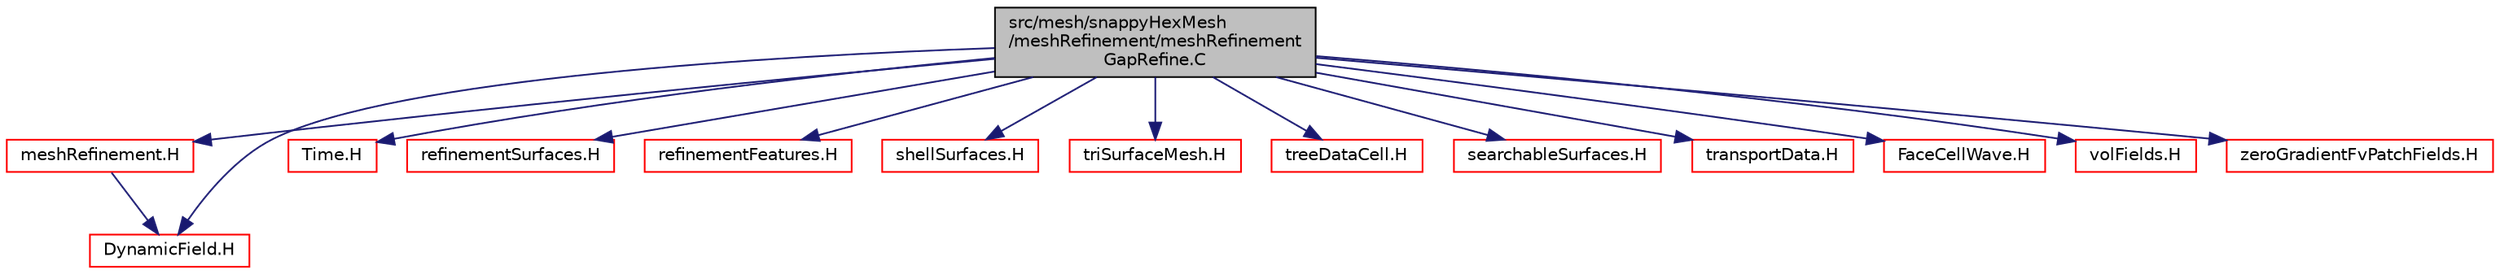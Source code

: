 digraph "src/mesh/snappyHexMesh/meshRefinement/meshRefinementGapRefine.C"
{
  bgcolor="transparent";
  edge [fontname="Helvetica",fontsize="10",labelfontname="Helvetica",labelfontsize="10"];
  node [fontname="Helvetica",fontsize="10",shape=record];
  Node1 [label="src/mesh/snappyHexMesh\l/meshRefinement/meshRefinement\lGapRefine.C",height=0.2,width=0.4,color="black", fillcolor="grey75", style="filled" fontcolor="black"];
  Node1 -> Node2 [color="midnightblue",fontsize="10",style="solid",fontname="Helvetica"];
  Node2 [label="meshRefinement.H",height=0.2,width=0.4,color="red",URL="$meshRefinement_8H.html"];
  Node2 -> Node3 [color="midnightblue",fontsize="10",style="solid",fontname="Helvetica"];
  Node3 [label="DynamicField.H",height=0.2,width=0.4,color="red",URL="$DynamicField_8H.html"];
  Node1 -> Node4 [color="midnightblue",fontsize="10",style="solid",fontname="Helvetica"];
  Node4 [label="Time.H",height=0.2,width=0.4,color="red",URL="$Time_8H.html"];
  Node1 -> Node5 [color="midnightblue",fontsize="10",style="solid",fontname="Helvetica"];
  Node5 [label="refinementSurfaces.H",height=0.2,width=0.4,color="red",URL="$refinementSurfaces_8H.html"];
  Node1 -> Node6 [color="midnightblue",fontsize="10",style="solid",fontname="Helvetica"];
  Node6 [label="refinementFeatures.H",height=0.2,width=0.4,color="red",URL="$refinementFeatures_8H.html"];
  Node1 -> Node7 [color="midnightblue",fontsize="10",style="solid",fontname="Helvetica"];
  Node7 [label="shellSurfaces.H",height=0.2,width=0.4,color="red",URL="$shellSurfaces_8H.html"];
  Node1 -> Node8 [color="midnightblue",fontsize="10",style="solid",fontname="Helvetica"];
  Node8 [label="triSurfaceMesh.H",height=0.2,width=0.4,color="red",URL="$triSurfaceMesh_8H.html"];
  Node1 -> Node9 [color="midnightblue",fontsize="10",style="solid",fontname="Helvetica"];
  Node9 [label="treeDataCell.H",height=0.2,width=0.4,color="red",URL="$treeDataCell_8H.html"];
  Node1 -> Node10 [color="midnightblue",fontsize="10",style="solid",fontname="Helvetica"];
  Node10 [label="searchableSurfaces.H",height=0.2,width=0.4,color="red",URL="$searchableSurfaces_8H.html"];
  Node1 -> Node3 [color="midnightblue",fontsize="10",style="solid",fontname="Helvetica"];
  Node1 -> Node11 [color="midnightblue",fontsize="10",style="solid",fontname="Helvetica"];
  Node11 [label="transportData.H",height=0.2,width=0.4,color="red",URL="$transportData_8H.html"];
  Node1 -> Node12 [color="midnightblue",fontsize="10",style="solid",fontname="Helvetica"];
  Node12 [label="FaceCellWave.H",height=0.2,width=0.4,color="red",URL="$FaceCellWave_8H.html"];
  Node1 -> Node13 [color="midnightblue",fontsize="10",style="solid",fontname="Helvetica"];
  Node13 [label="volFields.H",height=0.2,width=0.4,color="red",URL="$volFields_8H.html"];
  Node1 -> Node14 [color="midnightblue",fontsize="10",style="solid",fontname="Helvetica"];
  Node14 [label="zeroGradientFvPatchFields.H",height=0.2,width=0.4,color="red",URL="$zeroGradientFvPatchFields_8H.html"];
}
